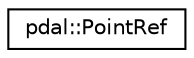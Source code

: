 digraph "Graphical Class Hierarchy"
{
  edge [fontname="Helvetica",fontsize="10",labelfontname="Helvetica",labelfontsize="10"];
  node [fontname="Helvetica",fontsize="10",shape=record];
  rankdir="LR";
  Node1 [label="pdal::PointRef",height=0.2,width=0.4,color="black", fillcolor="white", style="filled",URL="$classpdal_1_1PointRef.html"];
}
